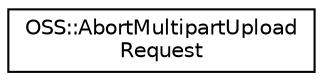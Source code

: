 digraph "类继承关系图"
{
  edge [fontname="Helvetica",fontsize="10",labelfontname="Helvetica",labelfontsize="10"];
  node [fontname="Helvetica",fontsize="10",shape=record];
  rankdir="LR";
  Node1 [label="OSS::AbortMultipartUpload\lRequest",height=0.2,width=0.4,color="black", fillcolor="white", style="filled",URL="$class_o_s_s_1_1_abort_multipart_upload_request.html"];
}
